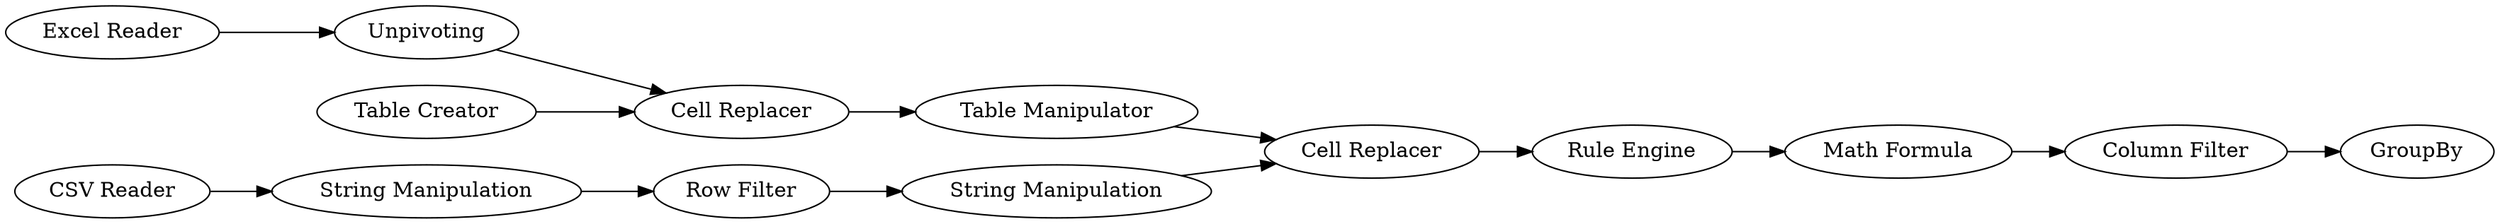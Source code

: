 digraph {
	6 -> 16
	20 -> 21
	12 -> 13
	16 -> 13
	23 -> 24
	11 -> 19
	1 -> 10
	19 -> 20
	13 -> 17
	17 -> 20
	21 -> 22
	10 -> 11
	22 -> 23
	16 [label=Unpivoting]
	24 [label=GroupBy]
	13 [label="Cell Replacer"]
	20 [label="Cell Replacer"]
	1 [label="CSV Reader"]
	22 [label="Math Formula"]
	11 [label="Row Filter"]
	21 [label="Rule Engine"]
	23 [label="Column Filter"]
	6 [label="Excel Reader"]
	12 [label="Table Creator"]
	17 [label="Table Manipulator"]
	10 [label="String Manipulation"]
	19 [label="String Manipulation"]
	rankdir=LR
}
